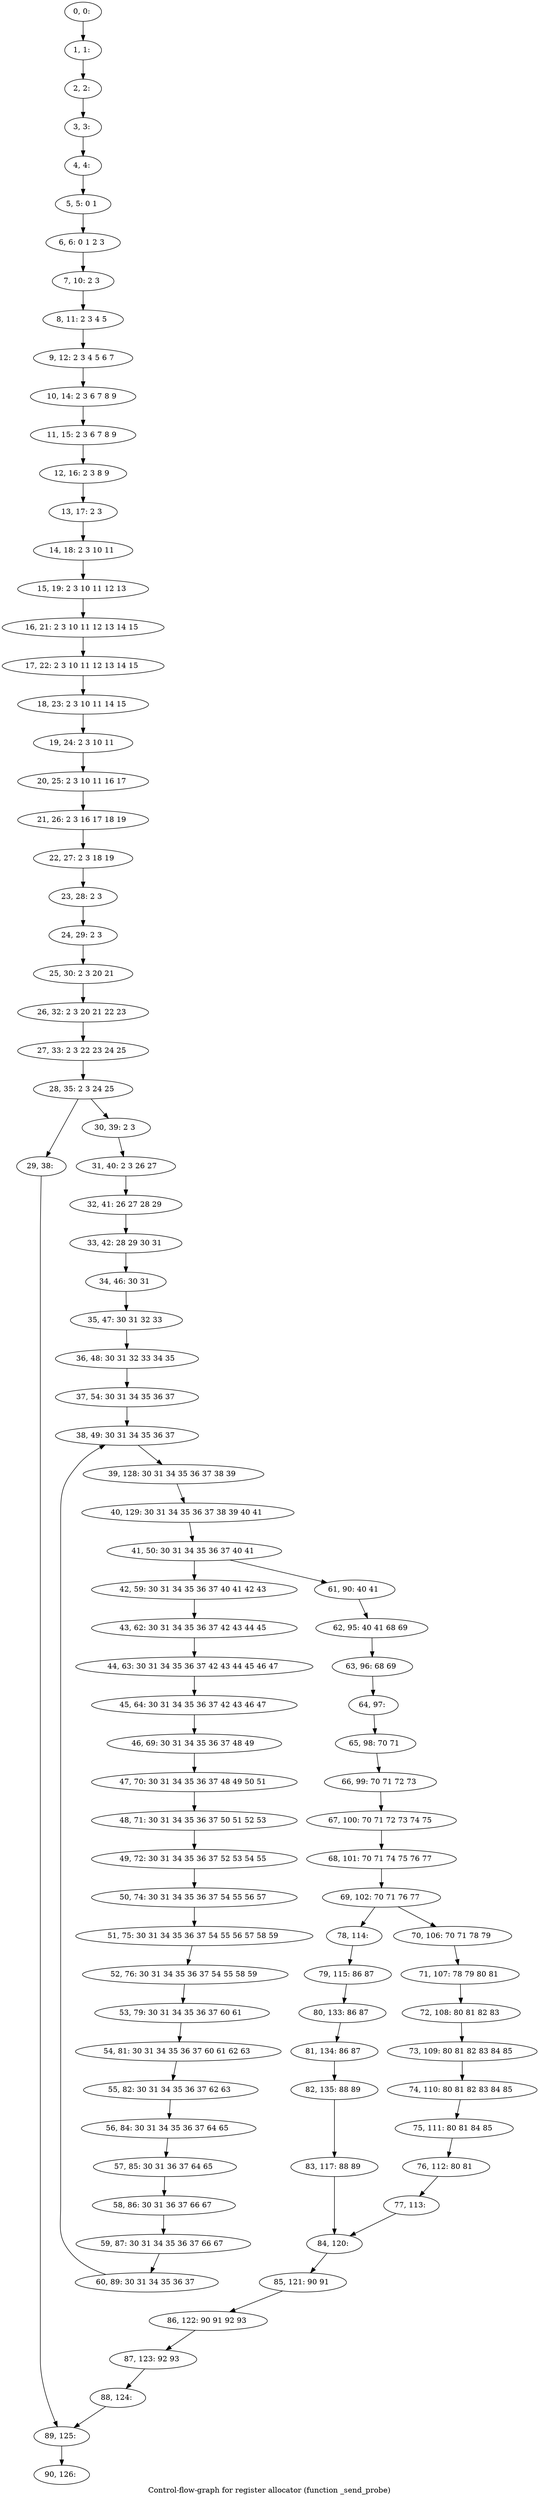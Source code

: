 digraph G {
graph [label="Control-flow-graph for register allocator (function _send_probe)"]
0[label="0, 0: "];
1[label="1, 1: "];
2[label="2, 2: "];
3[label="3, 3: "];
4[label="4, 4: "];
5[label="5, 5: 0 1 "];
6[label="6, 6: 0 1 2 3 "];
7[label="7, 10: 2 3 "];
8[label="8, 11: 2 3 4 5 "];
9[label="9, 12: 2 3 4 5 6 7 "];
10[label="10, 14: 2 3 6 7 8 9 "];
11[label="11, 15: 2 3 6 7 8 9 "];
12[label="12, 16: 2 3 8 9 "];
13[label="13, 17: 2 3 "];
14[label="14, 18: 2 3 10 11 "];
15[label="15, 19: 2 3 10 11 12 13 "];
16[label="16, 21: 2 3 10 11 12 13 14 15 "];
17[label="17, 22: 2 3 10 11 12 13 14 15 "];
18[label="18, 23: 2 3 10 11 14 15 "];
19[label="19, 24: 2 3 10 11 "];
20[label="20, 25: 2 3 10 11 16 17 "];
21[label="21, 26: 2 3 16 17 18 19 "];
22[label="22, 27: 2 3 18 19 "];
23[label="23, 28: 2 3 "];
24[label="24, 29: 2 3 "];
25[label="25, 30: 2 3 20 21 "];
26[label="26, 32: 2 3 20 21 22 23 "];
27[label="27, 33: 2 3 22 23 24 25 "];
28[label="28, 35: 2 3 24 25 "];
29[label="29, 38: "];
30[label="30, 39: 2 3 "];
31[label="31, 40: 2 3 26 27 "];
32[label="32, 41: 26 27 28 29 "];
33[label="33, 42: 28 29 30 31 "];
34[label="34, 46: 30 31 "];
35[label="35, 47: 30 31 32 33 "];
36[label="36, 48: 30 31 32 33 34 35 "];
37[label="37, 54: 30 31 34 35 36 37 "];
38[label="38, 49: 30 31 34 35 36 37 "];
39[label="39, 128: 30 31 34 35 36 37 38 39 "];
40[label="40, 129: 30 31 34 35 36 37 38 39 40 41 "];
41[label="41, 50: 30 31 34 35 36 37 40 41 "];
42[label="42, 59: 30 31 34 35 36 37 40 41 42 43 "];
43[label="43, 62: 30 31 34 35 36 37 42 43 44 45 "];
44[label="44, 63: 30 31 34 35 36 37 42 43 44 45 46 47 "];
45[label="45, 64: 30 31 34 35 36 37 42 43 46 47 "];
46[label="46, 69: 30 31 34 35 36 37 48 49 "];
47[label="47, 70: 30 31 34 35 36 37 48 49 50 51 "];
48[label="48, 71: 30 31 34 35 36 37 50 51 52 53 "];
49[label="49, 72: 30 31 34 35 36 37 52 53 54 55 "];
50[label="50, 74: 30 31 34 35 36 37 54 55 56 57 "];
51[label="51, 75: 30 31 34 35 36 37 54 55 56 57 58 59 "];
52[label="52, 76: 30 31 34 35 36 37 54 55 58 59 "];
53[label="53, 79: 30 31 34 35 36 37 60 61 "];
54[label="54, 81: 30 31 34 35 36 37 60 61 62 63 "];
55[label="55, 82: 30 31 34 35 36 37 62 63 "];
56[label="56, 84: 30 31 34 35 36 37 64 65 "];
57[label="57, 85: 30 31 36 37 64 65 "];
58[label="58, 86: 30 31 36 37 66 67 "];
59[label="59, 87: 30 31 34 35 36 37 66 67 "];
60[label="60, 89: 30 31 34 35 36 37 "];
61[label="61, 90: 40 41 "];
62[label="62, 95: 40 41 68 69 "];
63[label="63, 96: 68 69 "];
64[label="64, 97: "];
65[label="65, 98: 70 71 "];
66[label="66, 99: 70 71 72 73 "];
67[label="67, 100: 70 71 72 73 74 75 "];
68[label="68, 101: 70 71 74 75 76 77 "];
69[label="69, 102: 70 71 76 77 "];
70[label="70, 106: 70 71 78 79 "];
71[label="71, 107: 78 79 80 81 "];
72[label="72, 108: 80 81 82 83 "];
73[label="73, 109: 80 81 82 83 84 85 "];
74[label="74, 110: 80 81 82 83 84 85 "];
75[label="75, 111: 80 81 84 85 "];
76[label="76, 112: 80 81 "];
77[label="77, 113: "];
78[label="78, 114: "];
79[label="79, 115: 86 87 "];
80[label="80, 133: 86 87 "];
81[label="81, 134: 86 87 "];
82[label="82, 135: 88 89 "];
83[label="83, 117: 88 89 "];
84[label="84, 120: "];
85[label="85, 121: 90 91 "];
86[label="86, 122: 90 91 92 93 "];
87[label="87, 123: 92 93 "];
88[label="88, 124: "];
89[label="89, 125: "];
90[label="90, 126: "];
0->1 ;
1->2 ;
2->3 ;
3->4 ;
4->5 ;
5->6 ;
6->7 ;
7->8 ;
8->9 ;
9->10 ;
10->11 ;
11->12 ;
12->13 ;
13->14 ;
14->15 ;
15->16 ;
16->17 ;
17->18 ;
18->19 ;
19->20 ;
20->21 ;
21->22 ;
22->23 ;
23->24 ;
24->25 ;
25->26 ;
26->27 ;
27->28 ;
28->29 ;
28->30 ;
29->89 ;
30->31 ;
31->32 ;
32->33 ;
33->34 ;
34->35 ;
35->36 ;
36->37 ;
37->38 ;
38->39 ;
39->40 ;
40->41 ;
41->42 ;
41->61 ;
42->43 ;
43->44 ;
44->45 ;
45->46 ;
46->47 ;
47->48 ;
48->49 ;
49->50 ;
50->51 ;
51->52 ;
52->53 ;
53->54 ;
54->55 ;
55->56 ;
56->57 ;
57->58 ;
58->59 ;
59->60 ;
60->38 ;
61->62 ;
62->63 ;
63->64 ;
64->65 ;
65->66 ;
66->67 ;
67->68 ;
68->69 ;
69->70 ;
69->78 ;
70->71 ;
71->72 ;
72->73 ;
73->74 ;
74->75 ;
75->76 ;
76->77 ;
77->84 ;
78->79 ;
79->80 ;
80->81 ;
81->82 ;
82->83 ;
83->84 ;
84->85 ;
85->86 ;
86->87 ;
87->88 ;
88->89 ;
89->90 ;
}
